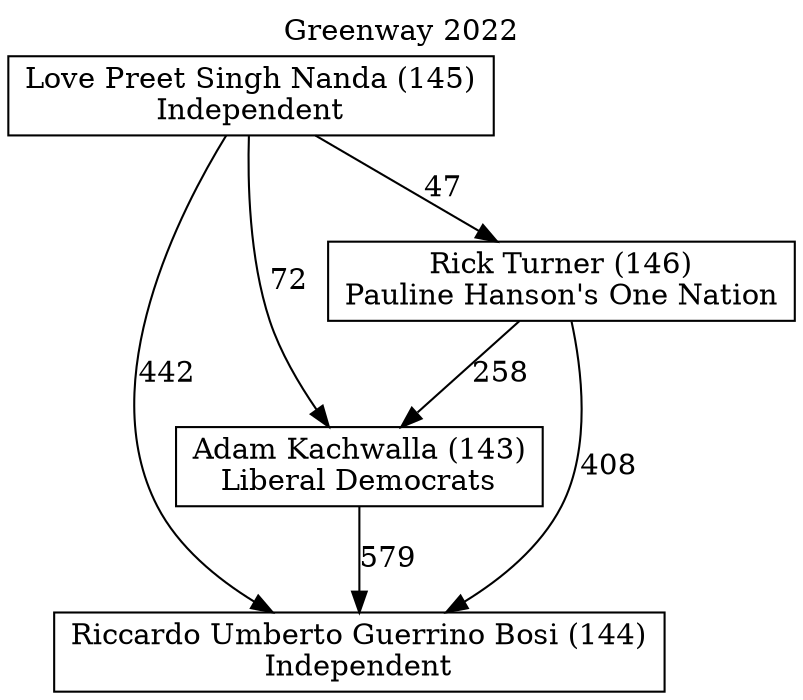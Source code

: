 // House preference flow
digraph "Riccardo Umberto Guerrino Bosi (144)_Greenway_2022" {
	graph [label="Greenway 2022" labelloc=t mclimit=10]
	node [shape=box]
	"Riccardo Umberto Guerrino Bosi (144)" [label="Riccardo Umberto Guerrino Bosi (144)
Independent"]
	"Adam Kachwalla (143)" [label="Adam Kachwalla (143)
Liberal Democrats"]
	"Rick Turner (146)" [label="Rick Turner (146)
Pauline Hanson's One Nation"]
	"Love Preet Singh Nanda (145)" [label="Love Preet Singh Nanda (145)
Independent"]
	"Adam Kachwalla (143)" -> "Riccardo Umberto Guerrino Bosi (144)" [label=579]
	"Rick Turner (146)" -> "Adam Kachwalla (143)" [label=258]
	"Love Preet Singh Nanda (145)" -> "Rick Turner (146)" [label=47]
	"Rick Turner (146)" -> "Riccardo Umberto Guerrino Bosi (144)" [label=408]
	"Love Preet Singh Nanda (145)" -> "Riccardo Umberto Guerrino Bosi (144)" [label=442]
	"Love Preet Singh Nanda (145)" -> "Adam Kachwalla (143)" [label=72]
}
